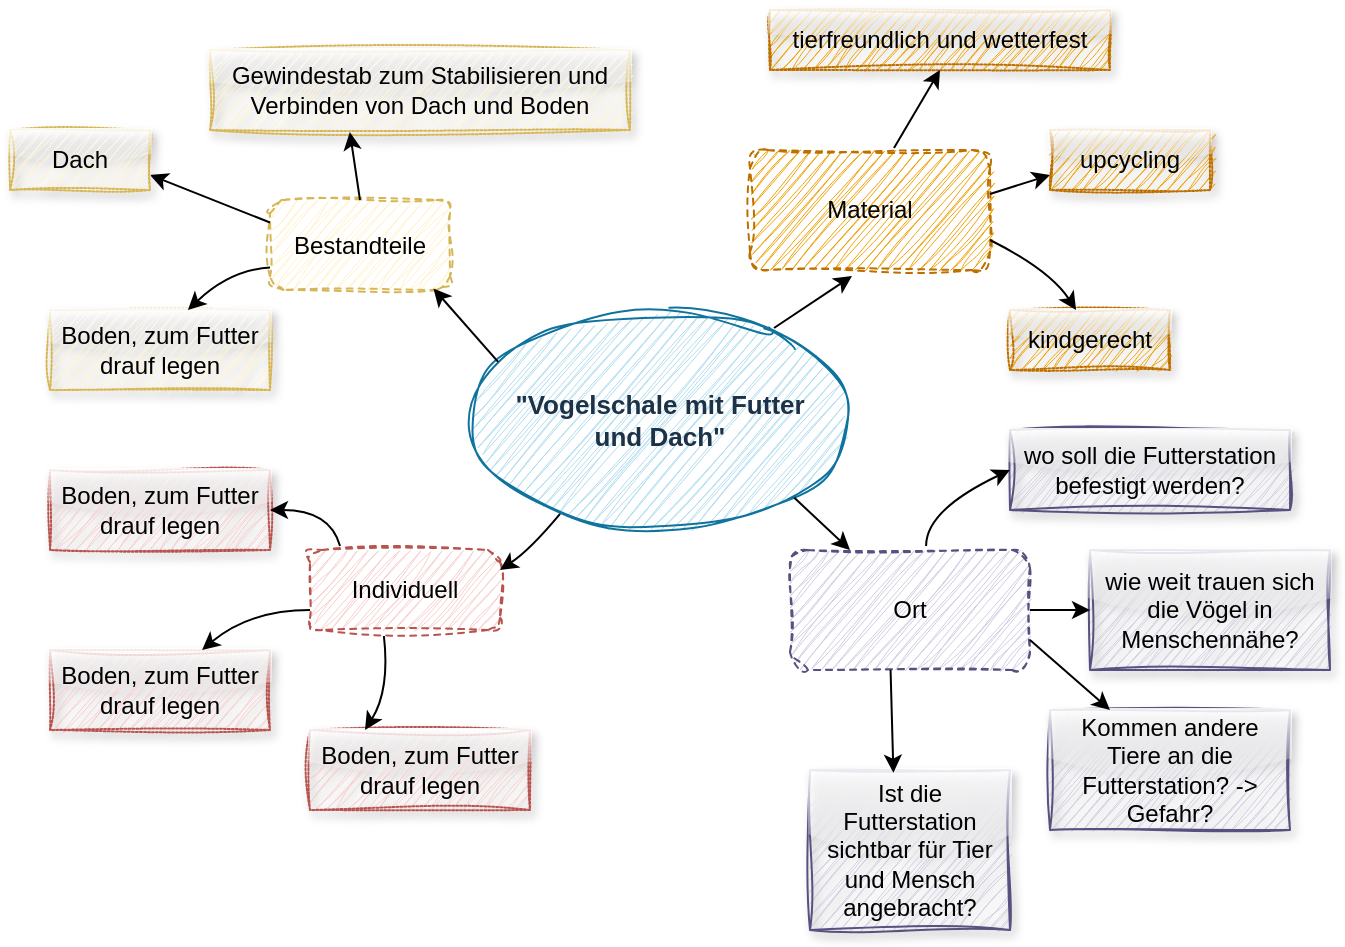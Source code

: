 <mxfile version="21.1.1" type="github">
  <diagram name="Seite-1" id="tYQB0XVTe4Oov56MOuD2">
    <mxGraphModel dx="1195" dy="723" grid="1" gridSize="10" guides="1" tooltips="1" connect="1" arrows="1" fold="1" page="1" pageScale="1" pageWidth="827" pageHeight="1169" background="none" math="0" shadow="0">
      <root>
        <mxCell id="0" />
        <mxCell id="1" parent="0" />
        <mxCell id="JZOsU5HDiyYxL2h2OOh9-1" value="&lt;b&gt;&lt;font color=&quot;#1d3247&quot; style=&quot;font-size: 13px;&quot;&gt;&quot;Vogelschale mit Futter&lt;br&gt;und Dach&quot;&lt;/font&gt;&lt;/b&gt;" style="ellipse;whiteSpace=wrap;html=1;fillColor=#b1ddf0;strokeColor=#10739e;strokeWidth=1;shadow=0;sketch=1;curveFitting=1;jiggle=2;" vertex="1" parent="1">
          <mxGeometry x="310" y="270" width="190" height="110" as="geometry" />
        </mxCell>
        <mxCell id="JZOsU5HDiyYxL2h2OOh9-3" value="Bestandteile" style="rounded=1;whiteSpace=wrap;html=1;fillColor=#FFF2CC;strokeColor=#d6b656;dashed=1;strokeWidth=1;sketch=1;curveFitting=1;jiggle=2;shadow=0;" vertex="1" parent="1">
          <mxGeometry x="210" y="215" width="90" height="45" as="geometry" />
        </mxCell>
        <mxCell id="JZOsU5HDiyYxL2h2OOh9-4" value="" style="curved=1;endArrow=classic;html=1;rounded=0;entryX=0.908;entryY=0.983;entryDx=0;entryDy=0;entryPerimeter=0;exitX=0.074;exitY=0.236;exitDx=0;exitDy=0;exitPerimeter=0;" edge="1" parent="1" source="JZOsU5HDiyYxL2h2OOh9-1" target="JZOsU5HDiyYxL2h2OOh9-3">
          <mxGeometry width="50" height="50" relative="1" as="geometry">
            <mxPoint x="320" y="290" as="sourcePoint" />
            <mxPoint x="440" y="420" as="targetPoint" />
          </mxGeometry>
        </mxCell>
        <mxCell id="JZOsU5HDiyYxL2h2OOh9-6" value="Boden, zum Futter drauf legen" style="rounded=0;whiteSpace=wrap;html=1;fillColor=#FFF2CC;strokeColor=#d6b656;glass=1;sketch=1;curveFitting=1;jiggle=2;shadow=1;dashed=1;dashPattern=1 1;" vertex="1" parent="1">
          <mxGeometry x="100" y="270" width="110" height="40" as="geometry" />
        </mxCell>
        <mxCell id="JZOsU5HDiyYxL2h2OOh9-7" value="" style="curved=1;endArrow=classic;html=1;rounded=0;entryX=1;entryY=0.75;entryDx=0;entryDy=0;exitX=0;exitY=0.25;exitDx=0;exitDy=0;" edge="1" parent="1" source="JZOsU5HDiyYxL2h2OOh9-3" target="JZOsU5HDiyYxL2h2OOh9-12">
          <mxGeometry width="50" height="50" relative="1" as="geometry">
            <mxPoint x="189" y="200" as="sourcePoint" />
            <mxPoint x="150" y="210" as="targetPoint" />
          </mxGeometry>
        </mxCell>
        <mxCell id="JZOsU5HDiyYxL2h2OOh9-8" value="" style="curved=1;endArrow=classic;html=1;rounded=0;exitX=0;exitY=0.75;exitDx=0;exitDy=0;entryX=0.627;entryY=0;entryDx=0;entryDy=0;entryPerimeter=0;" edge="1" parent="1" source="JZOsU5HDiyYxL2h2OOh9-3" target="JZOsU5HDiyYxL2h2OOh9-6">
          <mxGeometry width="50" height="50" relative="1" as="geometry">
            <mxPoint x="190" y="175" as="sourcePoint" />
            <mxPoint x="145" y="250" as="targetPoint" />
            <Array as="points">
              <mxPoint x="190" y="250" />
            </Array>
          </mxGeometry>
        </mxCell>
        <mxCell id="JZOsU5HDiyYxL2h2OOh9-9" value="Gewindestab zum Stabilisieren und Verbinden von Dach und Boden" style="rounded=0;whiteSpace=wrap;html=1;fillColor=#fff2cc;strokeColor=#d6b656;dashed=1;strokeWidth=1;sketch=1;curveFitting=1;jiggle=2;shadow=1;glass=1;dashPattern=1 1;" vertex="1" parent="1">
          <mxGeometry x="180" y="140" width="210" height="40" as="geometry" />
        </mxCell>
        <mxCell id="JZOsU5HDiyYxL2h2OOh9-10" value="" style="curved=1;endArrow=classic;html=1;rounded=0;entryX=0.333;entryY=1.025;entryDx=0;entryDy=0;exitX=0.5;exitY=0;exitDx=0;exitDy=0;entryPerimeter=0;" edge="1" parent="1" source="JZOsU5HDiyYxL2h2OOh9-3" target="JZOsU5HDiyYxL2h2OOh9-9">
          <mxGeometry width="50" height="50" relative="1" as="geometry">
            <mxPoint x="200" y="220" as="sourcePoint" />
            <mxPoint x="150" y="180" as="targetPoint" />
            <Array as="points" />
          </mxGeometry>
        </mxCell>
        <mxCell id="JZOsU5HDiyYxL2h2OOh9-11" value="Material" style="rounded=1;whiteSpace=wrap;html=1;fillColor=#F0A30A;strokeColor=#BD7000;dashed=1;strokeWidth=1;sketch=1;curveFitting=1;jiggle=2;shadow=0;fontColor=#000000;" vertex="1" parent="1">
          <mxGeometry x="450" y="190" width="120" height="60" as="geometry" />
        </mxCell>
        <mxCell id="JZOsU5HDiyYxL2h2OOh9-12" value="Dach" style="rounded=0;whiteSpace=wrap;html=1;glass=1;sketch=1;curveFitting=1;jiggle=2;shadow=1;dashed=1;dashPattern=1 1;strokeColor=#d6b656;fillColor=#fff2cc;" vertex="1" parent="1">
          <mxGeometry x="80" y="180" width="70" height="30" as="geometry" />
        </mxCell>
        <mxCell id="JZOsU5HDiyYxL2h2OOh9-13" value="Individuell" style="rounded=1;whiteSpace=wrap;html=1;fillColor=#F8CECC;strokeColor=#B85450;dashed=1;strokeWidth=1;sketch=1;curveFitting=1;jiggle=2;shadow=0;" vertex="1" parent="1">
          <mxGeometry x="230" y="390" width="95" height="40" as="geometry" />
        </mxCell>
        <mxCell id="JZOsU5HDiyYxL2h2OOh9-14" value="Ort" style="rounded=1;whiteSpace=wrap;html=1;fillColor=#d0cee2;strokeColor=#56517e;dashed=1;strokeWidth=1;sketch=1;curveFitting=1;jiggle=2;shadow=0;" vertex="1" parent="1">
          <mxGeometry x="470" y="390" width="120" height="60" as="geometry" />
        </mxCell>
        <mxCell id="JZOsU5HDiyYxL2h2OOh9-15" value="tierfreundlich und wetterfest" style="rounded=0;whiteSpace=wrap;html=1;fillColor=#F0A30A;strokeColor=#BD7000;dashed=1;strokeWidth=1;sketch=1;curveFitting=1;jiggle=2;shadow=1;glass=1;dashPattern=1 1;" vertex="1" parent="1">
          <mxGeometry x="460" y="120" width="170" height="30" as="geometry" />
        </mxCell>
        <mxCell id="JZOsU5HDiyYxL2h2OOh9-16" value="upcycling" style="rounded=0;whiteSpace=wrap;html=1;fillColor=#F0A30A;strokeColor=#BD7000;dashed=1;strokeWidth=1;sketch=1;curveFitting=1;jiggle=2;shadow=1;glass=1;dashPattern=1 1;" vertex="1" parent="1">
          <mxGeometry x="600" y="180" width="80" height="30" as="geometry" />
        </mxCell>
        <mxCell id="JZOsU5HDiyYxL2h2OOh9-17" value="kindgerecht" style="rounded=0;whiteSpace=wrap;html=1;fillColor=#F0A30A;strokeColor=#BD7000;dashed=1;strokeWidth=1;sketch=1;curveFitting=1;jiggle=2;shadow=1;glass=1;dashPattern=1 1;" vertex="1" parent="1">
          <mxGeometry x="580" y="270" width="80" height="30" as="geometry" />
        </mxCell>
        <mxCell id="JZOsU5HDiyYxL2h2OOh9-20" value="" style="curved=1;endArrow=classic;html=1;rounded=0;entryX=0;entryY=0.75;entryDx=0;entryDy=0;exitX=1;exitY=0.367;exitDx=0;exitDy=0;exitPerimeter=0;" edge="1" parent="1" source="JZOsU5HDiyYxL2h2OOh9-11" target="JZOsU5HDiyYxL2h2OOh9-16">
          <mxGeometry width="50" height="50" relative="1" as="geometry">
            <mxPoint x="275" y="235" as="sourcePoint" />
            <mxPoint x="270" y="201" as="targetPoint" />
            <Array as="points" />
          </mxGeometry>
        </mxCell>
        <mxCell id="JZOsU5HDiyYxL2h2OOh9-21" value="" style="curved=1;endArrow=classic;html=1;rounded=0;entryX=0.413;entryY=0;entryDx=0;entryDy=0;exitX=1;exitY=0.75;exitDx=0;exitDy=0;entryPerimeter=0;" edge="1" parent="1" source="JZOsU5HDiyYxL2h2OOh9-11" target="JZOsU5HDiyYxL2h2OOh9-17">
          <mxGeometry width="50" height="50" relative="1" as="geometry">
            <mxPoint x="580" y="222" as="sourcePoint" />
            <mxPoint x="610" y="213" as="targetPoint" />
            <Array as="points">
              <mxPoint x="600" y="250" />
            </Array>
          </mxGeometry>
        </mxCell>
        <mxCell id="JZOsU5HDiyYxL2h2OOh9-22" value="" style="curved=1;endArrow=classic;html=1;rounded=0;entryX=0.5;entryY=1;entryDx=0;entryDy=0;exitX=0.6;exitY=-0.017;exitDx=0;exitDy=0;exitPerimeter=0;" edge="1" parent="1" source="JZOsU5HDiyYxL2h2OOh9-11" target="JZOsU5HDiyYxL2h2OOh9-15">
          <mxGeometry width="50" height="50" relative="1" as="geometry">
            <mxPoint x="580" y="222" as="sourcePoint" />
            <mxPoint x="610" y="213" as="targetPoint" />
            <Array as="points" />
          </mxGeometry>
        </mxCell>
        <mxCell id="JZOsU5HDiyYxL2h2OOh9-23" value="" style="curved=1;endArrow=classic;html=1;rounded=0;exitX=0.237;exitY=0.927;exitDx=0;exitDy=0;entryX=1;entryY=0.25;entryDx=0;entryDy=0;exitPerimeter=0;" edge="1" parent="1" source="JZOsU5HDiyYxL2h2OOh9-1" target="JZOsU5HDiyYxL2h2OOh9-13">
          <mxGeometry width="50" height="50" relative="1" as="geometry">
            <mxPoint x="220" y="259" as="sourcePoint" />
            <mxPoint x="179" y="280" as="targetPoint" />
            <Array as="points">
              <mxPoint x="340" y="390" />
            </Array>
          </mxGeometry>
        </mxCell>
        <mxCell id="JZOsU5HDiyYxL2h2OOh9-24" value="" style="curved=1;endArrow=classic;html=1;rounded=0;exitX=1;exitY=1;exitDx=0;exitDy=0;entryX=0.25;entryY=0;entryDx=0;entryDy=0;" edge="1" parent="1" source="JZOsU5HDiyYxL2h2OOh9-1" target="JZOsU5HDiyYxL2h2OOh9-14">
          <mxGeometry width="50" height="50" relative="1" as="geometry">
            <mxPoint x="365" y="382" as="sourcePoint" />
            <mxPoint x="325" y="430" as="targetPoint" />
          </mxGeometry>
        </mxCell>
        <mxCell id="JZOsU5HDiyYxL2h2OOh9-25" value="" style="curved=1;endArrow=classic;html=1;rounded=0;entryX=0.425;entryY=1.05;entryDx=0;entryDy=0;exitX=0.8;exitY=0.082;exitDx=0;exitDy=0;exitPerimeter=0;entryPerimeter=0;" edge="1" parent="1" source="JZOsU5HDiyYxL2h2OOh9-1" target="JZOsU5HDiyYxL2h2OOh9-11">
          <mxGeometry width="50" height="50" relative="1" as="geometry">
            <mxPoint x="532" y="199" as="sourcePoint" />
            <mxPoint x="555" y="160" as="targetPoint" />
            <Array as="points" />
          </mxGeometry>
        </mxCell>
        <mxCell id="JZOsU5HDiyYxL2h2OOh9-26" value="Boden, zum Futter drauf legen" style="rounded=0;whiteSpace=wrap;html=1;fillColor=#F8CECC;strokeColor=#B85450;glass=1;sketch=1;curveFitting=1;jiggle=2;shadow=1;dashed=1;dashPattern=1 1;" vertex="1" parent="1">
          <mxGeometry x="100" y="440" width="110" height="40" as="geometry" />
        </mxCell>
        <mxCell id="JZOsU5HDiyYxL2h2OOh9-27" value="Boden, zum Futter drauf legen" style="rounded=0;whiteSpace=wrap;html=1;fillColor=#F8CECC;strokeColor=#B85450;glass=1;sketch=1;curveFitting=1;jiggle=2;shadow=1;dashed=1;dashPattern=1 1;" vertex="1" parent="1">
          <mxGeometry x="100" y="350" width="110" height="40" as="geometry" />
        </mxCell>
        <mxCell id="JZOsU5HDiyYxL2h2OOh9-28" value="Boden, zum Futter drauf legen" style="rounded=0;whiteSpace=wrap;html=1;fillColor=#F8CECC;strokeColor=#B85450;glass=1;sketch=1;curveFitting=1;jiggle=2;shadow=1;dashed=1;dashPattern=1 1;" vertex="1" parent="1">
          <mxGeometry x="230" y="480" width="110" height="40" as="geometry" />
        </mxCell>
        <mxCell id="JZOsU5HDiyYxL2h2OOh9-29" value="wo soll die Futterstation befestigt werden?" style="rounded=0;whiteSpace=wrap;html=1;fillColor=#d0cee2;strokeColor=#56517e;strokeWidth=1;sketch=1;curveFitting=1;jiggle=2;shadow=1;glass=1;" vertex="1" parent="1">
          <mxGeometry x="580" y="330" width="140" height="40" as="geometry" />
        </mxCell>
        <mxCell id="JZOsU5HDiyYxL2h2OOh9-30" value="wie weit trauen sich die Vögel in Menschennähe?" style="rounded=0;whiteSpace=wrap;html=1;fillColor=#d0cee2;strokeColor=#56517e;strokeWidth=1;sketch=1;curveFitting=1;jiggle=2;shadow=1;glass=1;" vertex="1" parent="1">
          <mxGeometry x="620" y="390" width="120" height="60" as="geometry" />
        </mxCell>
        <mxCell id="JZOsU5HDiyYxL2h2OOh9-31" value="Kommen andere Tiere an die Futterstation? -&amp;gt; Gefahr?" style="rounded=0;whiteSpace=wrap;html=1;fillColor=#d0cee2;strokeColor=#56517e;strokeWidth=1;sketch=1;curveFitting=1;jiggle=2;shadow=1;glass=1;" vertex="1" parent="1">
          <mxGeometry x="600" y="470" width="120" height="60" as="geometry" />
        </mxCell>
        <mxCell id="JZOsU5HDiyYxL2h2OOh9-32" value="Ist die Futterstation sichtbar für Tier und Mensch angebracht?" style="rounded=0;whiteSpace=wrap;html=1;fillColor=#d0cee2;strokeColor=#56517e;strokeWidth=1;sketch=1;curveFitting=1;jiggle=2;shadow=1;glass=1;" vertex="1" parent="1">
          <mxGeometry x="480" y="500" width="100" height="80" as="geometry" />
        </mxCell>
        <mxCell id="JZOsU5HDiyYxL2h2OOh9-35" value="" style="curved=1;endArrow=classic;html=1;rounded=0;exitX=0.567;exitY=-0.033;exitDx=0;exitDy=0;entryX=0;entryY=0.5;entryDx=0;entryDy=0;exitPerimeter=0;" edge="1" parent="1" source="JZOsU5HDiyYxL2h2OOh9-14" target="JZOsU5HDiyYxL2h2OOh9-29">
          <mxGeometry width="50" height="50" relative="1" as="geometry">
            <mxPoint x="482" y="374" as="sourcePoint" />
            <mxPoint x="510" y="400" as="targetPoint" />
            <Array as="points">
              <mxPoint x="538" y="370" />
            </Array>
          </mxGeometry>
        </mxCell>
        <mxCell id="JZOsU5HDiyYxL2h2OOh9-36" value="" style="curved=1;endArrow=classic;html=1;rounded=0;exitX=1;exitY=0.5;exitDx=0;exitDy=0;entryX=0;entryY=0.5;entryDx=0;entryDy=0;" edge="1" parent="1" source="JZOsU5HDiyYxL2h2OOh9-14" target="JZOsU5HDiyYxL2h2OOh9-30">
          <mxGeometry width="50" height="50" relative="1" as="geometry">
            <mxPoint x="548" y="398" as="sourcePoint" />
            <mxPoint x="580" y="365" as="targetPoint" />
            <Array as="points" />
          </mxGeometry>
        </mxCell>
        <mxCell id="JZOsU5HDiyYxL2h2OOh9-37" value="" style="curved=1;endArrow=classic;html=1;rounded=0;exitX=1;exitY=0.75;exitDx=0;exitDy=0;entryX=0.25;entryY=0;entryDx=0;entryDy=0;" edge="1" parent="1" source="JZOsU5HDiyYxL2h2OOh9-14" target="JZOsU5HDiyYxL2h2OOh9-31">
          <mxGeometry width="50" height="50" relative="1" as="geometry">
            <mxPoint x="600" y="430" as="sourcePoint" />
            <mxPoint x="630" y="425" as="targetPoint" />
            <Array as="points" />
          </mxGeometry>
        </mxCell>
        <mxCell id="JZOsU5HDiyYxL2h2OOh9-38" value="" style="curved=1;endArrow=classic;html=1;rounded=0;exitX=0.419;exitY=0.998;exitDx=0;exitDy=0;entryX=0.417;entryY=0.017;entryDx=0;entryDy=0;entryPerimeter=0;exitPerimeter=0;" edge="1" parent="1" source="JZOsU5HDiyYxL2h2OOh9-14" target="JZOsU5HDiyYxL2h2OOh9-32">
          <mxGeometry width="50" height="50" relative="1" as="geometry">
            <mxPoint x="600" y="445" as="sourcePoint" />
            <mxPoint x="640" y="470" as="targetPoint" />
            <Array as="points" />
          </mxGeometry>
        </mxCell>
        <mxCell id="JZOsU5HDiyYxL2h2OOh9-39" value="" style="curved=1;endArrow=classic;html=1;rounded=0;exitX=0.389;exitY=1.075;exitDx=0;exitDy=0;exitPerimeter=0;entryX=0.25;entryY=0;entryDx=0;entryDy=0;" edge="1" parent="1" source="JZOsU5HDiyYxL2h2OOh9-13" target="JZOsU5HDiyYxL2h2OOh9-28">
          <mxGeometry width="50" height="50" relative="1" as="geometry">
            <mxPoint x="365" y="382" as="sourcePoint" />
            <mxPoint x="335" y="410" as="targetPoint" />
            <Array as="points">
              <mxPoint x="270" y="460" />
            </Array>
          </mxGeometry>
        </mxCell>
        <mxCell id="JZOsU5HDiyYxL2h2OOh9-40" value="" style="curved=1;endArrow=classic;html=1;rounded=0;exitX=0.158;exitY=-0.05;exitDx=0;exitDy=0;entryX=1;entryY=0.5;entryDx=0;entryDy=0;exitPerimeter=0;" edge="1" parent="1" source="JZOsU5HDiyYxL2h2OOh9-13" target="JZOsU5HDiyYxL2h2OOh9-27">
          <mxGeometry width="50" height="50" relative="1" as="geometry">
            <mxPoint x="365" y="382" as="sourcePoint" />
            <mxPoint x="335" y="410" as="targetPoint" />
            <Array as="points">
              <mxPoint x="240" y="370" />
            </Array>
          </mxGeometry>
        </mxCell>
        <mxCell id="JZOsU5HDiyYxL2h2OOh9-41" value="" style="curved=1;endArrow=classic;html=1;rounded=0;exitX=0;exitY=0.75;exitDx=0;exitDy=0;entryX=0.691;entryY=0;entryDx=0;entryDy=0;entryPerimeter=0;" edge="1" parent="1" source="JZOsU5HDiyYxL2h2OOh9-13" target="JZOsU5HDiyYxL2h2OOh9-26">
          <mxGeometry width="50" height="50" relative="1" as="geometry">
            <mxPoint x="255" y="398" as="sourcePoint" />
            <mxPoint x="220" y="380" as="targetPoint" />
            <Array as="points">
              <mxPoint x="200" y="420" />
            </Array>
          </mxGeometry>
        </mxCell>
      </root>
    </mxGraphModel>
  </diagram>
</mxfile>
